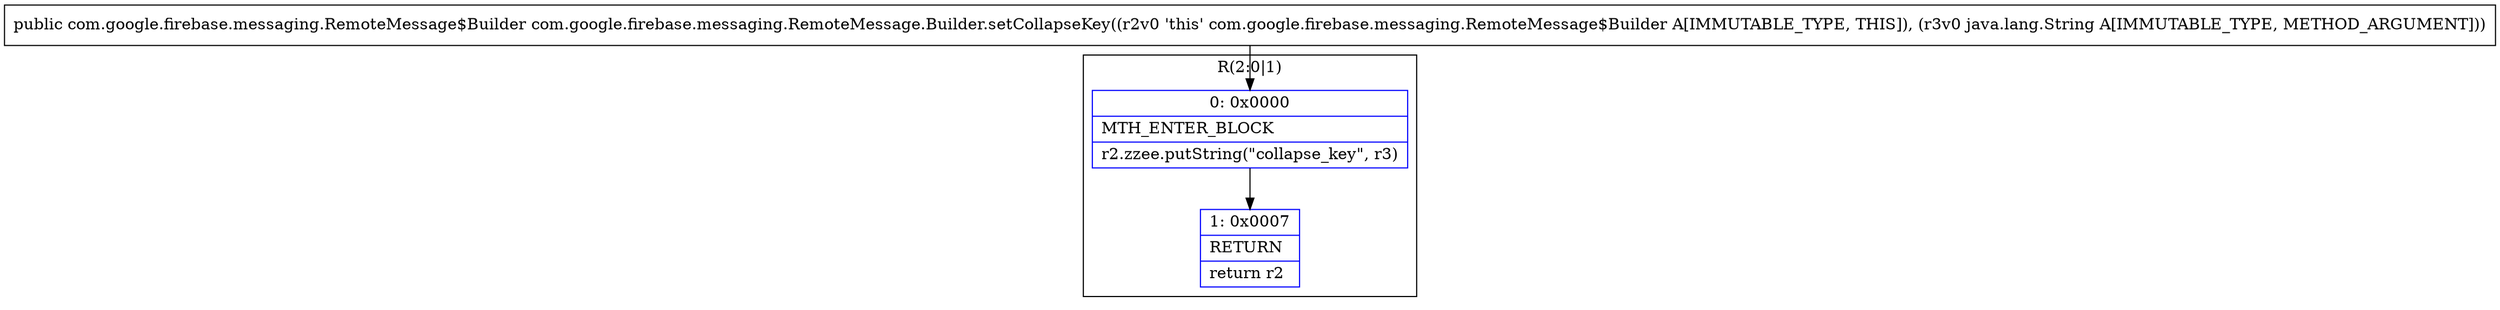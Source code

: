 digraph "CFG forcom.google.firebase.messaging.RemoteMessage.Builder.setCollapseKey(Ljava\/lang\/String;)Lcom\/google\/firebase\/messaging\/RemoteMessage$Builder;" {
subgraph cluster_Region_1521698404 {
label = "R(2:0|1)";
node [shape=record,color=blue];
Node_0 [shape=record,label="{0\:\ 0x0000|MTH_ENTER_BLOCK\l|r2.zzee.putString(\"collapse_key\", r3)\l}"];
Node_1 [shape=record,label="{1\:\ 0x0007|RETURN\l|return r2\l}"];
}
MethodNode[shape=record,label="{public com.google.firebase.messaging.RemoteMessage$Builder com.google.firebase.messaging.RemoteMessage.Builder.setCollapseKey((r2v0 'this' com.google.firebase.messaging.RemoteMessage$Builder A[IMMUTABLE_TYPE, THIS]), (r3v0 java.lang.String A[IMMUTABLE_TYPE, METHOD_ARGUMENT])) }"];
MethodNode -> Node_0;
Node_0 -> Node_1;
}

